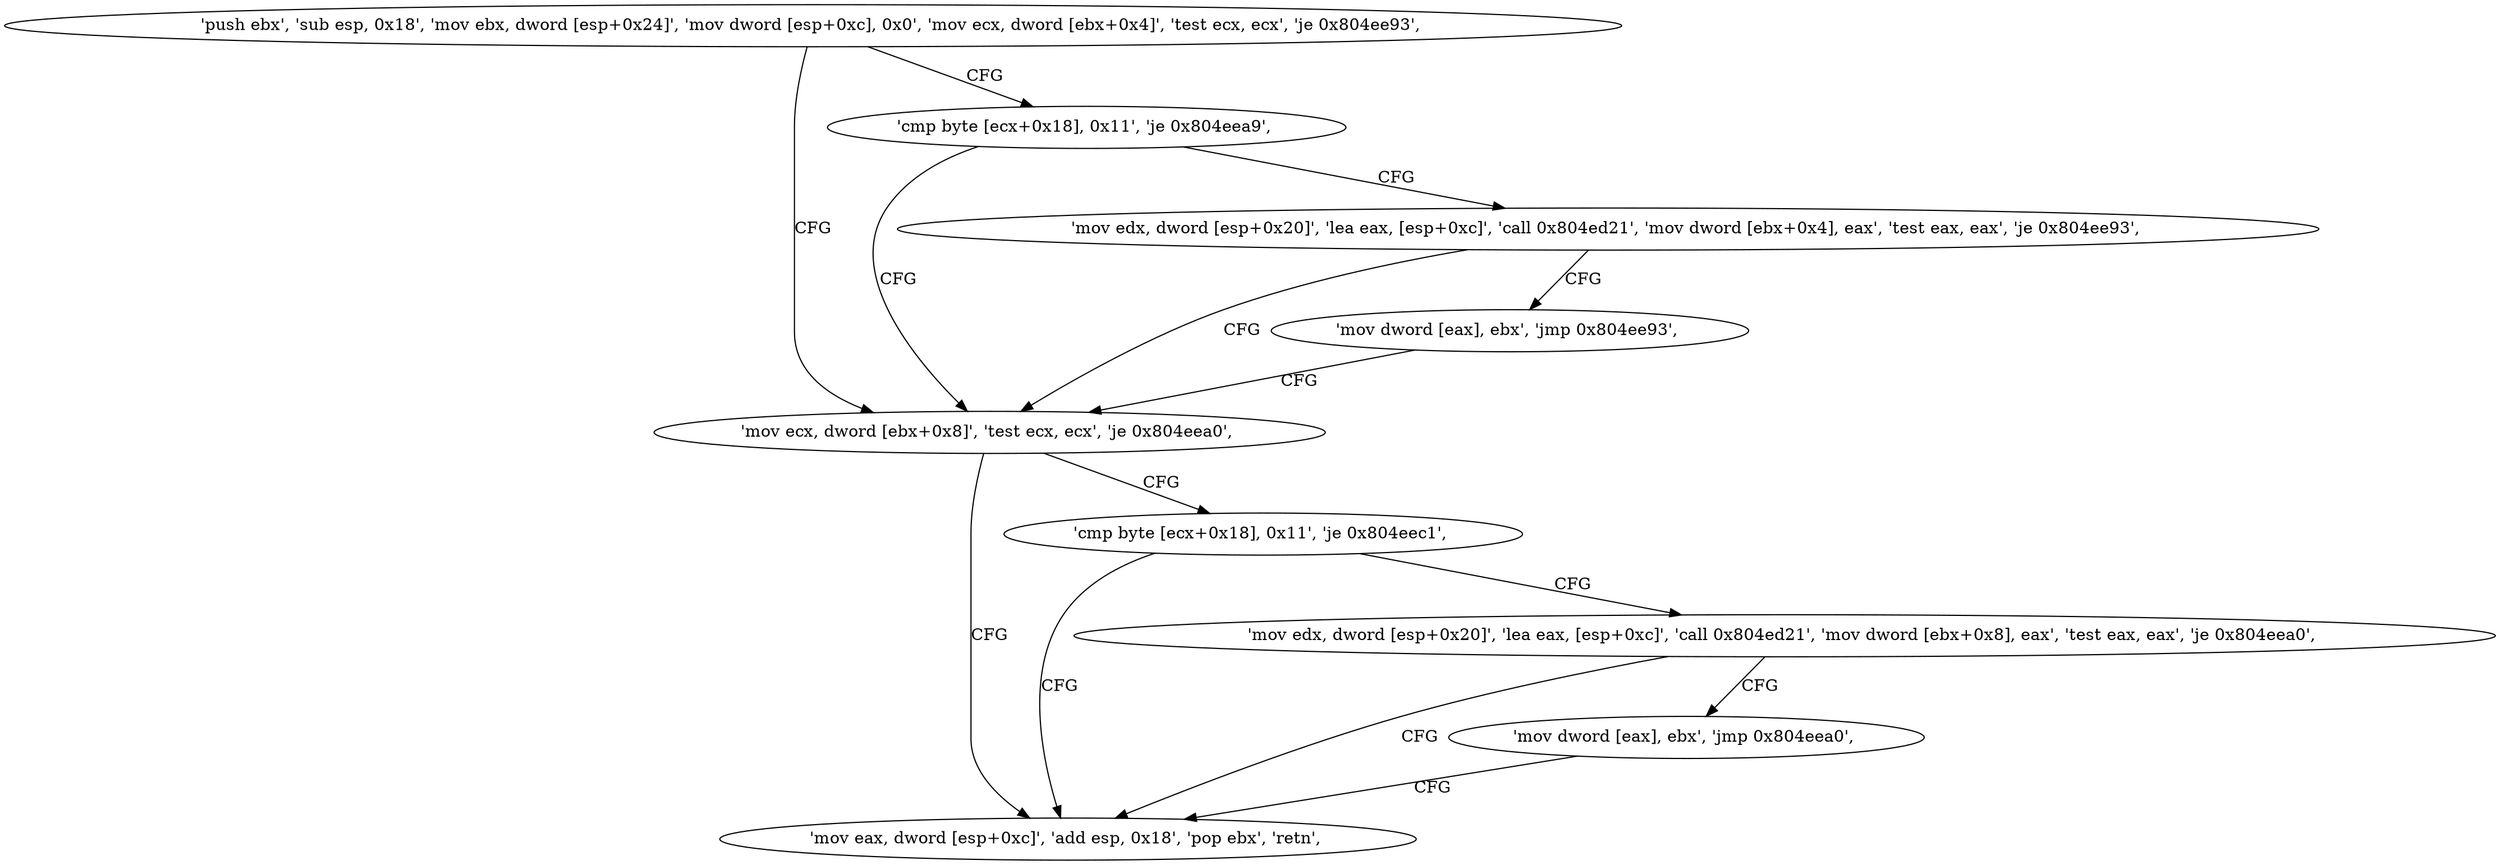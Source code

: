 digraph "func" {
"134540918" [label = "'push ebx', 'sub esp, 0x18', 'mov ebx, dword [esp+0x24]', 'mov dword [esp+0xc], 0x0', 'mov ecx, dword [ebx+0x4]', 'test ecx, ecx', 'je 0x804ee93', " ]
"134540947" [label = "'mov ecx, dword [ebx+0x8]', 'test ecx, ecx', 'je 0x804eea0', " ]
"134540941" [label = "'cmp byte [ecx+0x18], 0x11', 'je 0x804eea9', " ]
"134540960" [label = "'mov eax, dword [esp+0xc]', 'add esp, 0x18', 'pop ebx', 'retn', " ]
"134540954" [label = "'cmp byte [ecx+0x18], 0x11', 'je 0x804eec1', " ]
"134540969" [label = "'mov edx, dword [esp+0x20]', 'lea eax, [esp+0xc]', 'call 0x804ed21', 'mov dword [ebx+0x4], eax', 'test eax, eax', 'je 0x804ee93', " ]
"134540993" [label = "'mov edx, dword [esp+0x20]', 'lea eax, [esp+0xc]', 'call 0x804ed21', 'mov dword [ebx+0x8], eax', 'test eax, eax', 'je 0x804eea0', " ]
"134540989" [label = "'mov dword [eax], ebx', 'jmp 0x804ee93', " ]
"134541013" [label = "'mov dword [eax], ebx', 'jmp 0x804eea0', " ]
"134540918" -> "134540947" [ label = "CFG" ]
"134540918" -> "134540941" [ label = "CFG" ]
"134540947" -> "134540960" [ label = "CFG" ]
"134540947" -> "134540954" [ label = "CFG" ]
"134540941" -> "134540969" [ label = "CFG" ]
"134540941" -> "134540947" [ label = "CFG" ]
"134540954" -> "134540993" [ label = "CFG" ]
"134540954" -> "134540960" [ label = "CFG" ]
"134540969" -> "134540947" [ label = "CFG" ]
"134540969" -> "134540989" [ label = "CFG" ]
"134540993" -> "134540960" [ label = "CFG" ]
"134540993" -> "134541013" [ label = "CFG" ]
"134540989" -> "134540947" [ label = "CFG" ]
"134541013" -> "134540960" [ label = "CFG" ]
}
